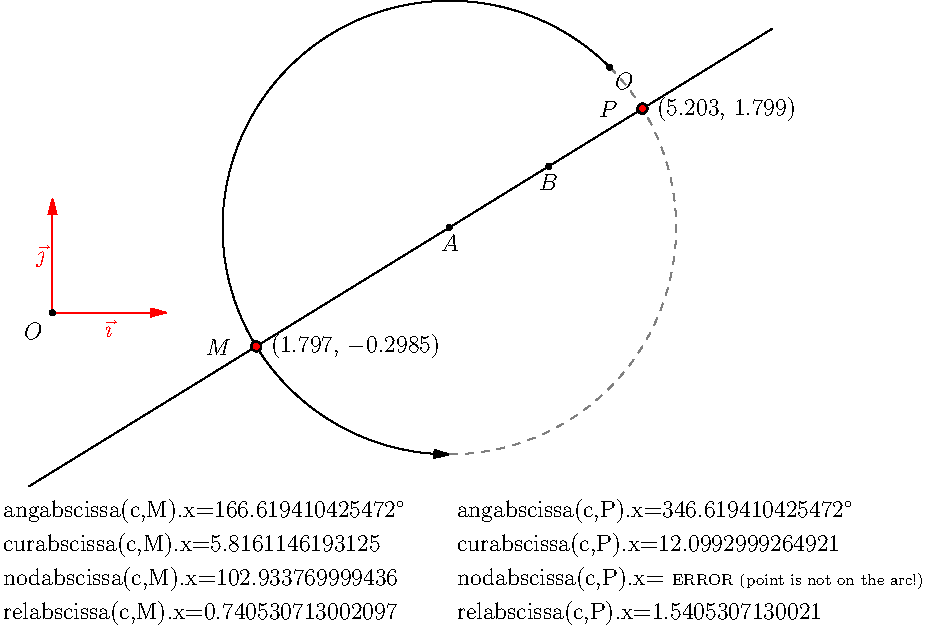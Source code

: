 import geometry;
unitsize(2cm);
linemargin=0.5cm;

// currentcoordsys=cartesiansystem((1,2),i=(1,0.5),j=(-0.5,.75));
show(currentcoordsys, xpen=invisible);

point A=(3.5,0.75);
dot("$A$",A,S);
point B=A+(cos(0.5),cos(1));
dot("$B$",B,S);


arc c=arc(circle(A,2), 45, 270, CCW);
arc cc=complementary(c);
draw(c,Arrow);
draw(cc,dashed+grey);

line l=line(A,B);
draw(l);
point M=intersectionpoints(l,c)[0];
point P=intersectionpoints(l,cc)[0];

dot("", M, 2E);
dot("$M$", M, 2W, linewidth(2mm));
dot("", P, 2E);
dot("$P$", P, 2W, linewidth(2mm));
dot("$O$", point(c,0), SE);

point p=A-(4,2.5);
transform t=shift((0,-0.3));
transform T=shift((4,0));
real x;

/*<asyxml><view file="modules/geometry.asy" type="abscissa" signature="angabscissa(arc,point)"/></asyxml>*/
x=angabscissa(c,M).x;
label("angabscissa(c,M).x=$"+(string)x+"^\circ$",p,E);
dot(angpoint(c,x),1mm+red);
x=angabscissa(c,P).x;
label("angabscissa(c,P).x=$"+(string)x+"^\circ$",T*p,E);
dot(angpoint(c,x),1mm+red);

p=t*p;
/*<asyxml><view file="modules/geometry.asy" type="abscissa" signature="curabscissa(arc,point)"/></asyxml>*/
x=curabscissa(c,M).x;
dot(curpoint(c,x),1mm+red);
label("curabscissa(c,M).x="+(string)x,p,E);
x=curabscissa(c,P).x;
label("curabscissa(c,P).x="+(string)x,T*p,E);
dot(curpoint(c,x),1mm+red);

p=t*p;
/*<asyxml><view file="modules/geometry.asy" type="abscissa" signature="nodabscissa(arc,point)"/></asyxml>*/
x=nodabscissa(c,M).x;
label("nodabscissa(c,M).x="+(string)x,p,E);
dot(point(c,x),1mm+red);
label("nodabscissa(c,P).x= \scriptsize{ERROR (point is not on the arc!)}",T*p,E);

p=t*p;
/*<asyxml><view file="modules/geometry.asy" type="abscissa" signature="relabscissa(arc,point)"/></asyxml>*/
x=relabscissa(c,M).x;
label("relabscissa(c,M).x="+(string)x,p,E);
dot(relpoint(c,x),1mm+red);
x=relabscissa(c,P).x;
label("relabscissa(c,P).x="+(string)x,T*p,E);
dot(relpoint(c,x),1mm+red);

